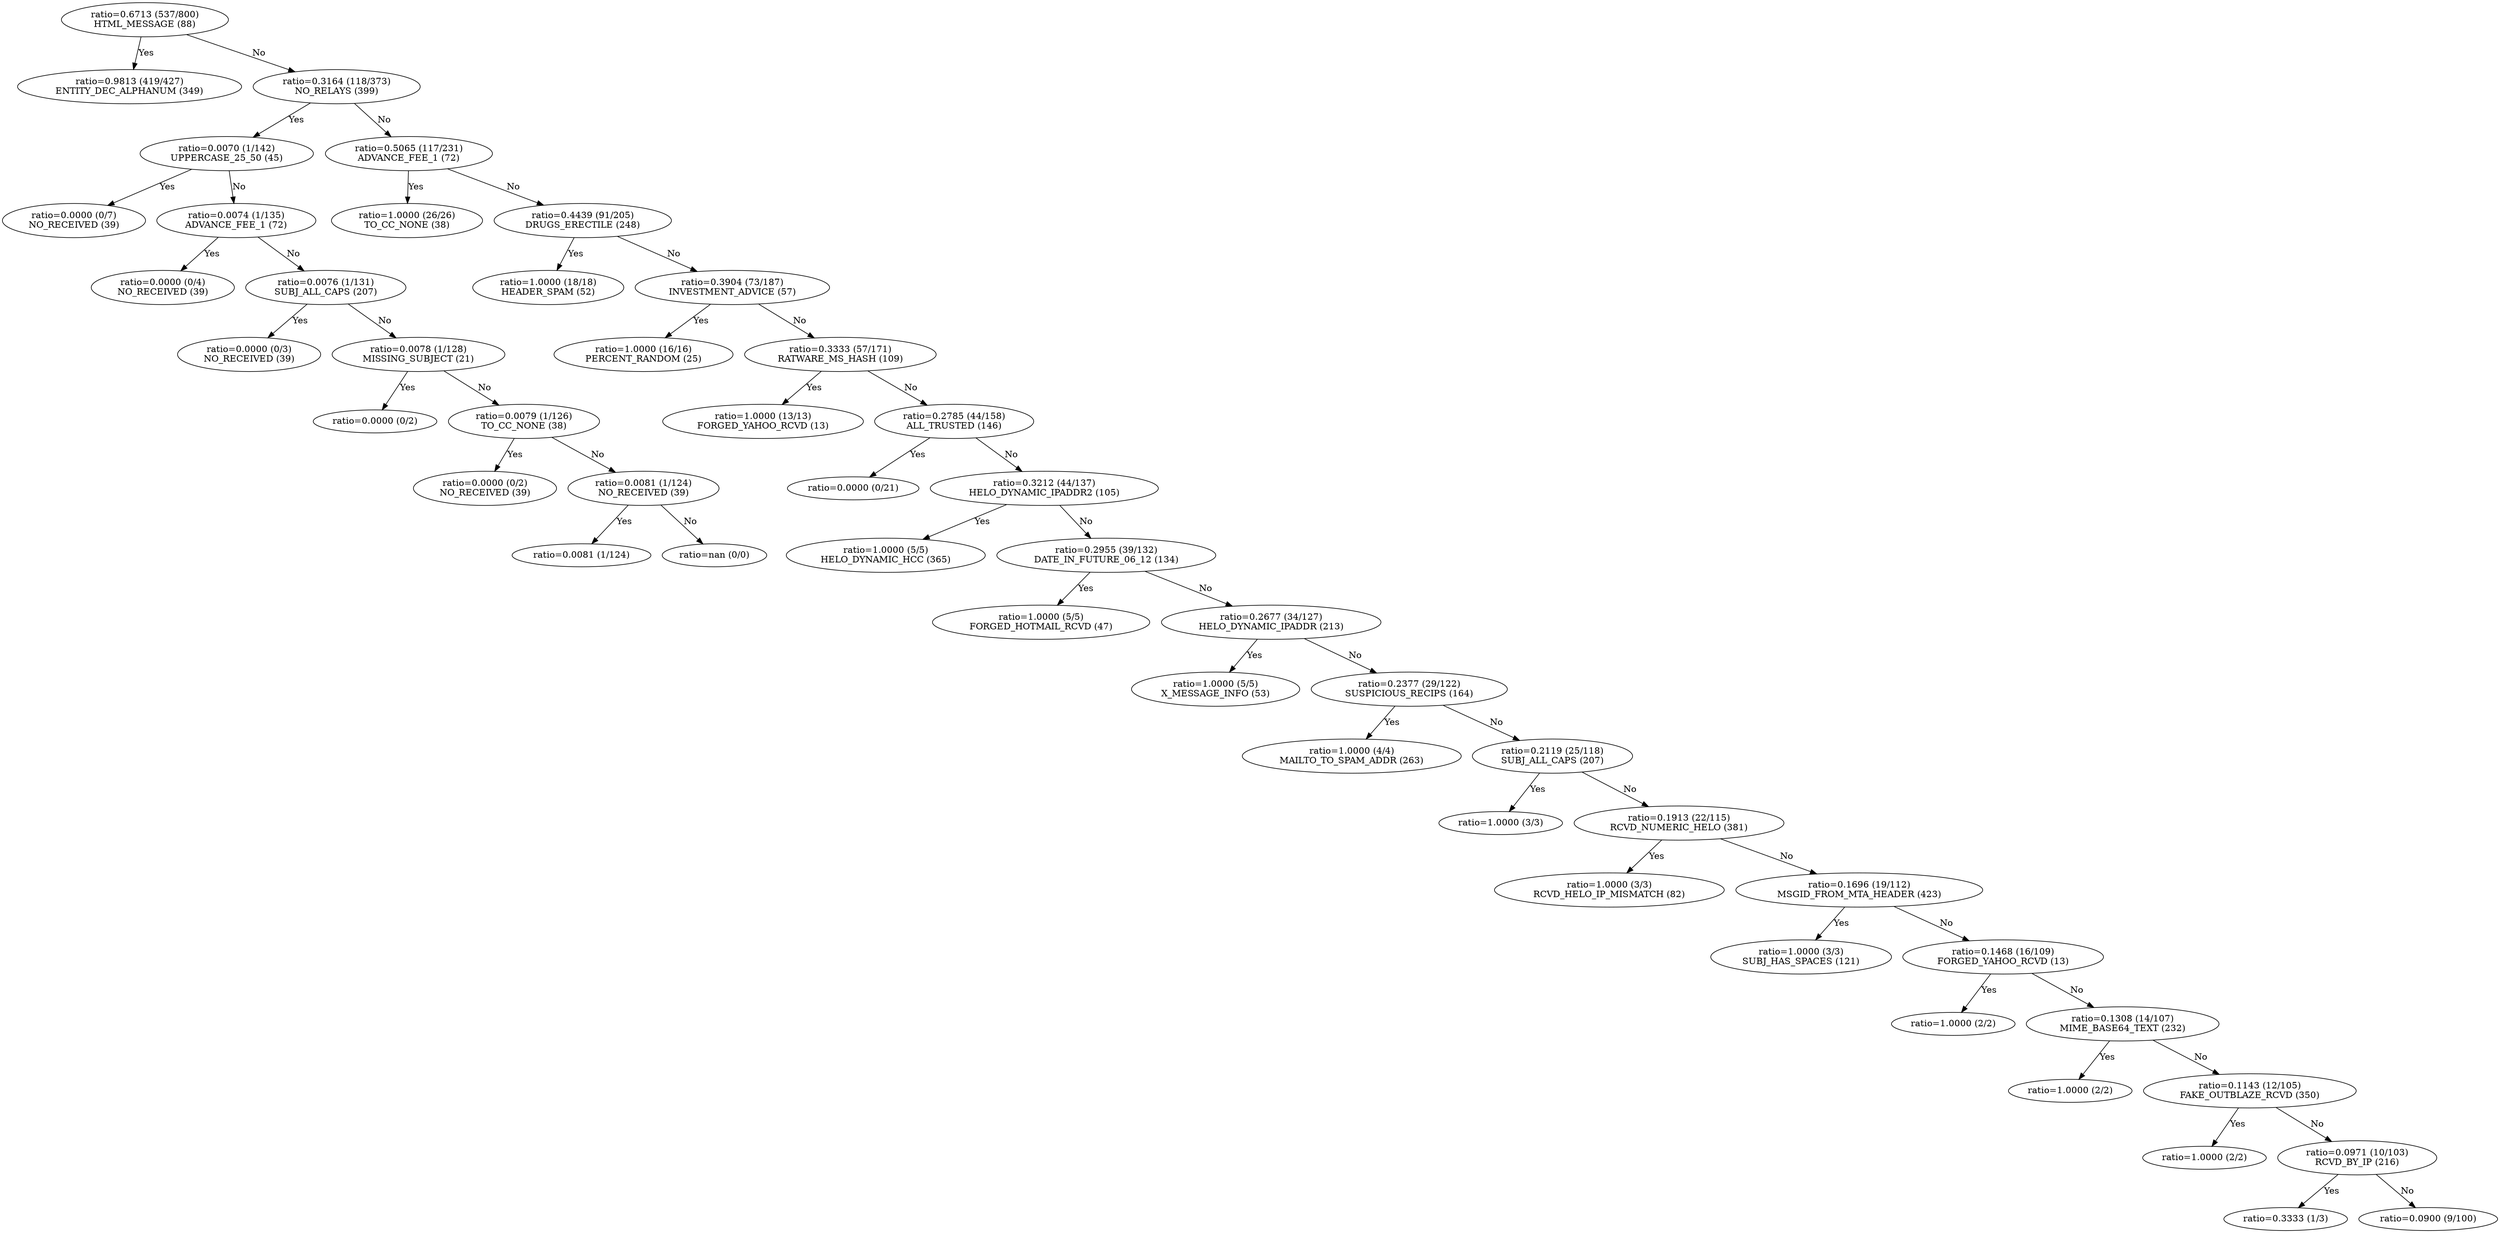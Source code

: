 digraph decisiontree {
n423 [label="ratio=0.6713 (537/800)\nHTML_MESSAGE (88)"];

n424 [label="ratio=0.9813 (419/427)\nENTITY_DEC_ALPHANUM (349)"];

n423 -> n424 [label=Yes];

n423 -> n477 [label=No];

n477 [label="ratio=0.3164 (118/373)\nNO_RELAYS (399)"];

n478 [label="ratio=0.0070 (1/142)\nUPPERCASE_25_50 (45)"];

n477 -> n478 [label=Yes];

n479 [label="ratio=0.0000 (0/7)\nNO_RECEIVED (39)"];

n478 -> n479 [label=Yes];

n478 -> n480 [label=No];

n480 [label="ratio=0.0074 (1/135)\nADVANCE_FEE_1 (72)"];

n481 [label="ratio=0.0000 (0/4)\nNO_RECEIVED (39)"];

n480 -> n481 [label=Yes];

n480 -> n482 [label=No];

n482 [label="ratio=0.0076 (1/131)\nSUBJ_ALL_CAPS (207)"];

n483 [label="ratio=0.0000 (0/3)\nNO_RECEIVED (39)"];

n482 -> n483 [label=Yes];

n482 -> n484 [label=No];

n484 [label="ratio=0.0078 (1/128)\nMISSING_SUBJECT (21)"];

n485 [label="ratio=0.0000 (0/2)\n"];

n484 -> n485 [label=Yes];

n484 -> n486 [label=No];

n486 [label="ratio=0.0079 (1/126)\nTO_CC_NONE (38)"];

n487 [label="ratio=0.0000 (0/2)\nNO_RECEIVED (39)"];

n486 -> n487 [label=Yes];

n486 -> n488 [label=No];

n488 [label="ratio=0.0081 (1/124)\nNO_RECEIVED (39)"];

n489 [label="ratio=0.0081 (1/124)\n"];

n488 -> n489 [label=Yes];

n488 -> n490 [label=No];

n490 [label="ratio=nan (0/0)\n"];

n477 -> n491 [label=No];

n491 [label="ratio=0.5065 (117/231)\nADVANCE_FEE_1 (72)"];

n492 [label="ratio=1.0000 (26/26)\nTO_CC_NONE (38)"];

n491 -> n492 [label=Yes];

n491 -> n493 [label=No];

n493 [label="ratio=0.4439 (91/205)\nDRUGS_ERECTILE (248)"];

n494 [label="ratio=1.0000 (18/18)\nHEADER_SPAM (52)"];

n493 -> n494 [label=Yes];

n493 -> n495 [label=No];

n495 [label="ratio=0.3904 (73/187)\nINVESTMENT_ADVICE (57)"];

n496 [label="ratio=1.0000 (16/16)\nPERCENT_RANDOM (25)"];

n495 -> n496 [label=Yes];

n495 -> n497 [label=No];

n497 [label="ratio=0.3333 (57/171)\nRATWARE_MS_HASH (109)"];

n498 [label="ratio=1.0000 (13/13)\nFORGED_YAHOO_RCVD (13)"];

n497 -> n498 [label=Yes];

n497 -> n499 [label=No];

n499 [label="ratio=0.2785 (44/158)\nALL_TRUSTED (146)"];

n500 [label="ratio=0.0000 (0/21)\n"];

n499 -> n500 [label=Yes];

n499 -> n501 [label=No];

n501 [label="ratio=0.3212 (44/137)\nHELO_DYNAMIC_IPADDR2 (105)"];

n502 [label="ratio=1.0000 (5/5)\nHELO_DYNAMIC_HCC (365)"];

n501 -> n502 [label=Yes];

n501 -> n503 [label=No];

n503 [label="ratio=0.2955 (39/132)\nDATE_IN_FUTURE_06_12 (134)"];

n504 [label="ratio=1.0000 (5/5)\nFORGED_HOTMAIL_RCVD (47)"];

n503 -> n504 [label=Yes];

n503 -> n505 [label=No];

n505 [label="ratio=0.2677 (34/127)\nHELO_DYNAMIC_IPADDR (213)"];

n506 [label="ratio=1.0000 (5/5)\nX_MESSAGE_INFO (53)"];

n505 -> n506 [label=Yes];

n505 -> n507 [label=No];

n507 [label="ratio=0.2377 (29/122)\nSUSPICIOUS_RECIPS (164)"];

n508 [label="ratio=1.0000 (4/4)\nMAILTO_TO_SPAM_ADDR (263)"];

n507 -> n508 [label=Yes];

n507 -> n509 [label=No];

n509 [label="ratio=0.2119 (25/118)\nSUBJ_ALL_CAPS (207)"];

n510 [label="ratio=1.0000 (3/3)\n"];

n509 -> n510 [label=Yes];

n509 -> n511 [label=No];

n511 [label="ratio=0.1913 (22/115)\nRCVD_NUMERIC_HELO (381)"];

n512 [label="ratio=1.0000 (3/3)\nRCVD_HELO_IP_MISMATCH (82)"];

n511 -> n512 [label=Yes];

n511 -> n513 [label=No];

n513 [label="ratio=0.1696 (19/112)\nMSGID_FROM_MTA_HEADER (423)"];

n514 [label="ratio=1.0000 (3/3)\nSUBJ_HAS_SPACES (121)"];

n513 -> n514 [label=Yes];

n513 -> n515 [label=No];

n515 [label="ratio=0.1468 (16/109)\nFORGED_YAHOO_RCVD (13)"];

n516 [label="ratio=1.0000 (2/2)\n"];

n515 -> n516 [label=Yes];

n515 -> n517 [label=No];

n517 [label="ratio=0.1308 (14/107)\nMIME_BASE64_TEXT (232)"];

n518 [label="ratio=1.0000 (2/2)\n"];

n517 -> n518 [label=Yes];

n517 -> n519 [label=No];

n519 [label="ratio=0.1143 (12/105)\nFAKE_OUTBLAZE_RCVD (350)"];

n520 [label="ratio=1.0000 (2/2)\n"];

n519 -> n520 [label=Yes];

n519 -> n521 [label=No];

n521 [label="ratio=0.0971 (10/103)\nRCVD_BY_IP (216)"];

n522 [label="ratio=0.3333 (1/3)\n"];

n521 -> n522 [label=Yes];

n521 -> n523 [label=No];

n523 [label="ratio=0.0900 (9/100)\n"];

}
